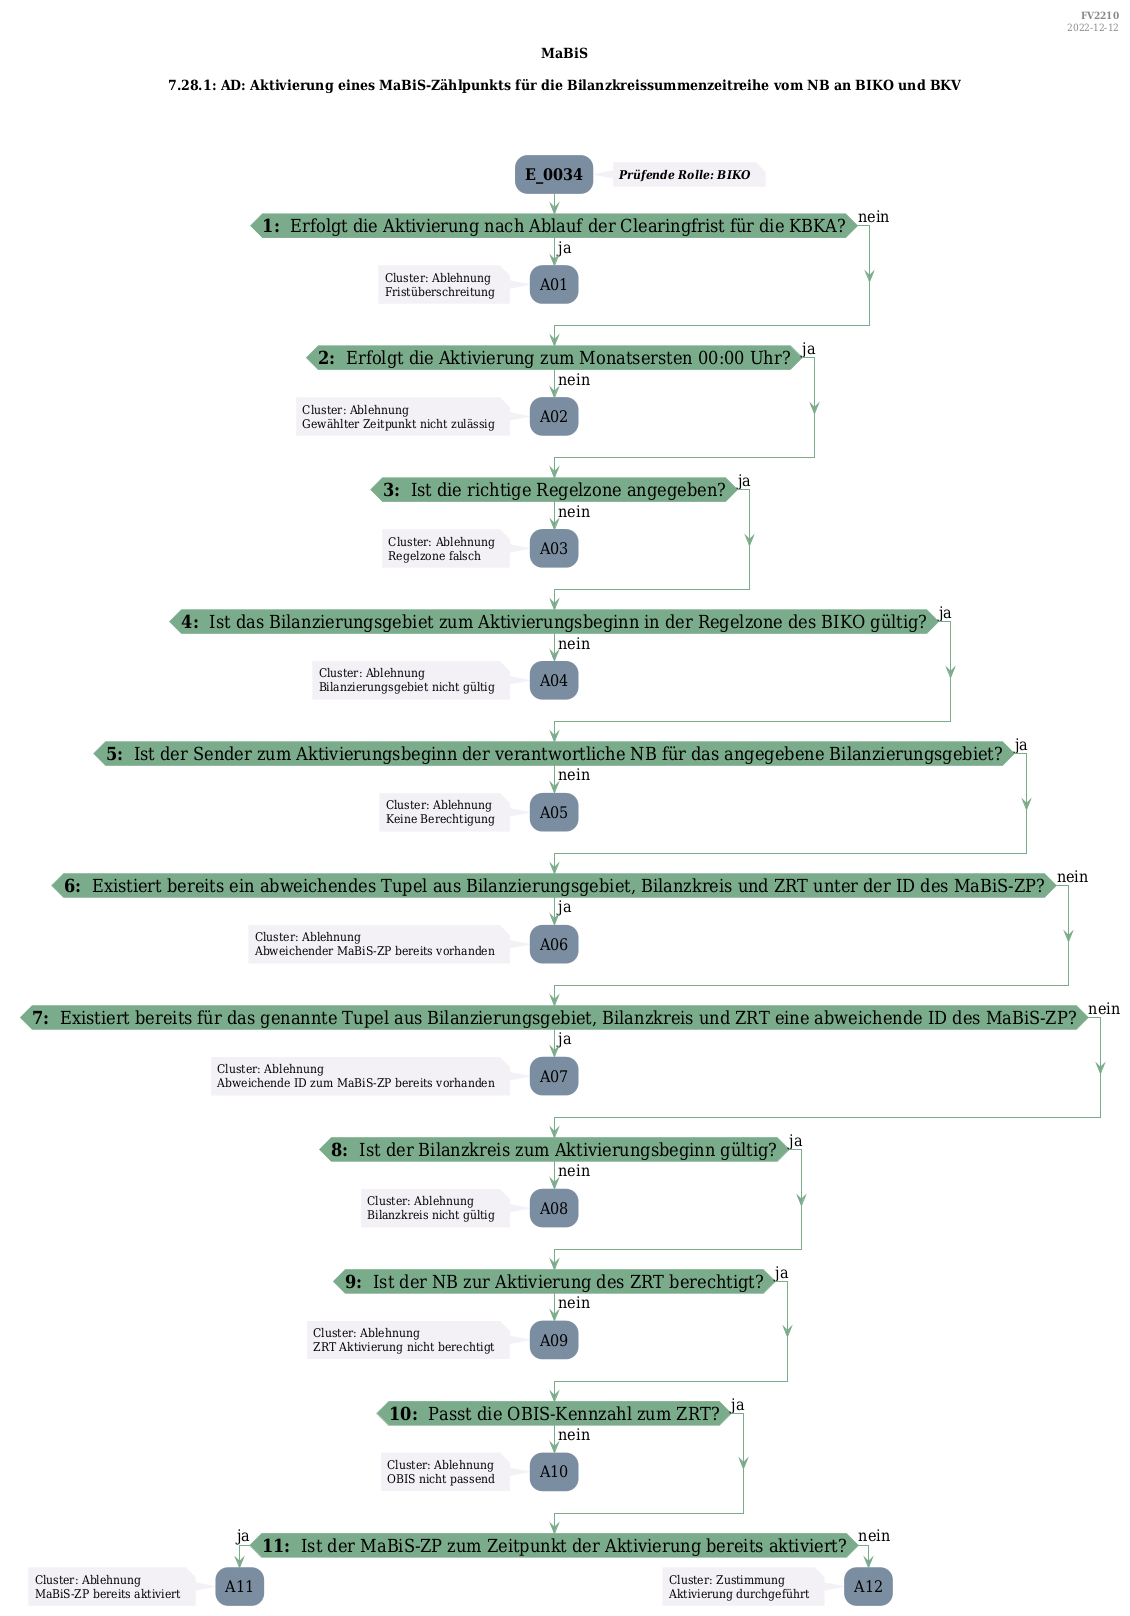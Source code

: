 @startuml
skinparam Shadowing false
skinparam NoteBorderColor #f3f1f6
skinparam NoteBackgroundColor #f3f1f6
skinparam NoteFontSize 12
skinparam ActivityBorderColor none
skinparam ActivityBackgroundColor #7a8da1
skinparam ActivityFontSize 16
skinparam ArrowColor #7aab8a
skinparam ArrowFontSize 16
skinparam ActivityDiamondBackgroundColor #7aab8a
skinparam ActivityDiamondBorderColor #7aab8a
skinparam ActivityDiamondFontSize 18
skinparam defaultFontName DejaVu Serif Condensed
skinparam ActivityEndColor #669580

header
<b>FV2210
2022-12-12
endheader

title
MaBiS

7.28.1: AD: Aktivierung eines MaBiS-Zählpunkts für die Bilanzkreissummenzeitreihe vom NB an BIKO und BKV



end title
:<b>E_0034</b>;
note right
<b><i>Prüfende Rolle: BIKO
end note

if (<b>1: </b> Erfolgt die Aktivierung nach Ablauf der Clearingfrist für die KBKA?) then (ja)
    :A01;
    note left
        Cluster: Ablehnung
        Fristüberschreitung
    endnote
    kill;
else (nein)
endif
if (<b>2: </b> Erfolgt die Aktivierung zum Monatsersten 00:00 Uhr?) then (ja)
else (nein)
    :A02;
    note left
        Cluster: Ablehnung
        Gewählter Zeitpunkt nicht zulässig
    endnote
    kill;
endif
if (<b>3: </b> Ist die richtige Regelzone angegeben?) then (ja)
else (nein)
    :A03;
    note left
        Cluster: Ablehnung
        Regelzone falsch
    endnote
    kill;
endif
if (<b>4: </b> Ist das Bilanzierungsgebiet zum Aktivierungsbeginn in der Regelzone des BIKO gültig?) then (ja)
else (nein)
    :A04;
    note left
        Cluster: Ablehnung
        Bilanzierungsgebiet nicht gültig
    endnote
    kill;
endif
if (<b>5: </b> Ist der Sender zum Aktivierungsbeginn der verantwortliche NB für das angegebene Bilanzierungsgebiet?) then (ja)
else (nein)
    :A05;
    note left
        Cluster: Ablehnung
        Keine Berechtigung
    endnote
    kill;
endif
if (<b>6: </b> Existiert bereits ein abweichendes Tupel aus Bilanzierungsgebiet, Bilanzkreis und ZRT unter der ID des MaBiS-ZP?) then (ja)
    :A06;
    note left
        Cluster: Ablehnung
        Abweichender MaBiS-ZP bereits vorhanden
    endnote
    kill;
else (nein)
endif
if (<b>7: </b> Existiert bereits für das genannte Tupel aus Bilanzierungsgebiet, Bilanzkreis und ZRT eine abweichende ID des MaBiS-ZP?) then (ja)
    :A07;
    note left
        Cluster: Ablehnung
        Abweichende ID zum MaBiS-ZP bereits vorhanden
    endnote
    kill;
else (nein)
endif
if (<b>8: </b> Ist der Bilanzkreis zum Aktivierungsbeginn gültig?) then (ja)
else (nein)
    :A08;
    note left
        Cluster: Ablehnung
        Bilanzkreis nicht gültig
    endnote
    kill;
endif
if (<b>9: </b> Ist der NB zur Aktivierung des ZRT berechtigt?) then (ja)
else (nein)
    :A09;
    note left
        Cluster: Ablehnung
        ZRT Aktivierung nicht berechtigt
    endnote
    kill;
endif
if (<b>10: </b> Passt die OBIS-Kennzahl zum ZRT?) then (ja)
else (nein)
    :A10;
    note left
        Cluster: Ablehnung
        OBIS nicht passend
    endnote
    kill;
endif
if (<b>11: </b> Ist der MaBiS-ZP zum Zeitpunkt der Aktivierung bereits aktiviert?) then (ja)
    :A11;
    note left
        Cluster: Ablehnung
        MaBiS-ZP bereits aktiviert
    endnote
    kill;
else (nein)
    :A12;
    note left
        Cluster: Zustimmung
        Aktivierung durchgeführt
    endnote
    kill;
endif

@enduml
